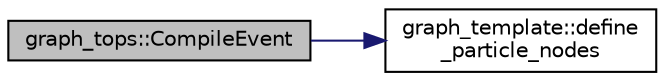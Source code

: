 digraph "graph_tops::CompileEvent"
{
 // INTERACTIVE_SVG=YES
 // LATEX_PDF_SIZE
  edge [fontname="Helvetica",fontsize="10",labelfontname="Helvetica",labelfontsize="10"];
  node [fontname="Helvetica",fontsize="10",shape=record];
  rankdir="LR";
  Node1 [label="graph_tops::CompileEvent",height=0.2,width=0.4,color="black", fillcolor="grey75", style="filled", fontcolor="black",tooltip=" "];
  Node1 -> Node2 [color="midnightblue",fontsize="10",style="solid",fontname="Helvetica"];
  Node2 [label="graph_template::define\l_particle_nodes",height=0.2,width=0.4,color="black", fillcolor="white", style="filled",URL="$classgraph__template.html#a18725eb3da8ab2866b415fed685465d1",tooltip=" "];
}
